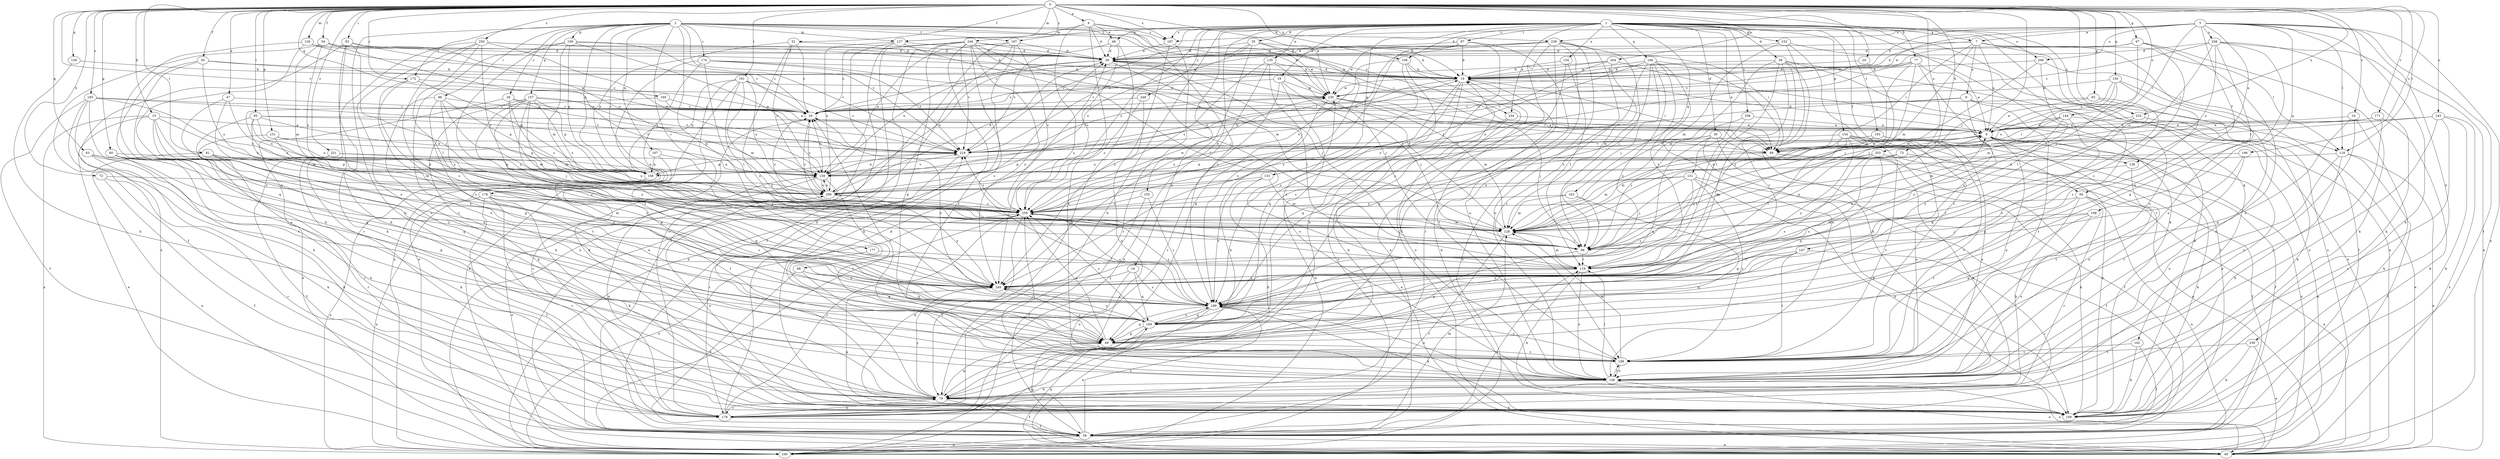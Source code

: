 strict digraph  {
0;
1;
2;
3;
4;
7;
8;
9;
15;
16;
18;
19;
20;
24;
28;
29;
35;
36;
38;
39;
47;
48;
49;
50;
52;
54;
56;
58;
60;
63;
65;
67;
68;
69;
72;
73;
77;
79;
81;
83;
85;
87;
88;
89;
99;
108;
109;
118;
119;
126;
127;
128;
131;
134;
135;
136;
139;
143;
144;
147;
148;
150;
151;
152;
153;
154;
155;
156;
157;
158;
159;
160;
162;
163;
166;
167;
168;
169;
171;
172;
174;
177;
178;
179;
185;
186;
187;
189;
191;
193;
197;
198;
203;
204;
206;
208;
209;
219;
230;
233;
234;
238;
239;
240;
246;
248;
249;
250;
251;
256;
259;
0 -> 4  [label=a];
0 -> 15  [label=b];
0 -> 20  [label=c];
0 -> 24  [label=c];
0 -> 47  [label=e];
0 -> 50  [label=f];
0 -> 52  [label=f];
0 -> 54  [label=f];
0 -> 60  [label=g];
0 -> 63  [label=g];
0 -> 65  [label=g];
0 -> 67  [label=g];
0 -> 72  [label=h];
0 -> 73  [label=h];
0 -> 77  [label=h];
0 -> 81  [label=i];
0 -> 83  [label=i];
0 -> 85  [label=i];
0 -> 99  [label=j];
0 -> 108  [label=k];
0 -> 118  [label=l];
0 -> 126  [label=m];
0 -> 127  [label=m];
0 -> 143  [label=o];
0 -> 144  [label=o];
0 -> 147  [label=o];
0 -> 150  [label=p];
0 -> 151  [label=p];
0 -> 159  [label=q];
0 -> 160  [label=q];
0 -> 171  [label=r];
0 -> 172  [label=r];
0 -> 185  [label=s];
0 -> 186  [label=s];
0 -> 187  [label=s];
0 -> 191  [label=t];
0 -> 203  [label=u];
0 -> 204  [label=u];
0 -> 219  [label=v];
0 -> 230  [label=w];
0 -> 233  [label=x];
0 -> 246  [label=y];
0 -> 250  [label=z];
0 -> 251  [label=z];
1 -> 7  [label=a];
1 -> 16  [label=b];
1 -> 18  [label=b];
1 -> 35  [label=d];
1 -> 36  [label=d];
1 -> 38  [label=d];
1 -> 48  [label=e];
1 -> 56  [label=f];
1 -> 79  [label=h];
1 -> 87  [label=i];
1 -> 108  [label=k];
1 -> 109  [label=k];
1 -> 131  [label=n];
1 -> 134  [label=n];
1 -> 135  [label=n];
1 -> 148  [label=o];
1 -> 152  [label=p];
1 -> 153  [label=p];
1 -> 154  [label=p];
1 -> 155  [label=p];
1 -> 162  [label=q];
1 -> 163  [label=q];
1 -> 166  [label=q];
1 -> 187  [label=s];
1 -> 193  [label=t];
1 -> 197  [label=t];
1 -> 206  [label=u];
1 -> 219  [label=v];
1 -> 233  [label=x];
1 -> 234  [label=x];
1 -> 248  [label=y];
1 -> 256  [label=z];
1 -> 259  [label=z];
2 -> 19  [label=b];
2 -> 28  [label=c];
2 -> 68  [label=g];
2 -> 79  [label=h];
2 -> 88  [label=i];
2 -> 89  [label=i];
2 -> 127  [label=m];
2 -> 156  [label=p];
2 -> 157  [label=p];
2 -> 158  [label=p];
2 -> 167  [label=q];
2 -> 172  [label=r];
2 -> 174  [label=r];
2 -> 177  [label=r];
2 -> 178  [label=r];
2 -> 197  [label=t];
2 -> 219  [label=v];
2 -> 230  [label=w];
2 -> 234  [label=x];
2 -> 238  [label=x];
3 -> 7  [label=a];
3 -> 19  [label=b];
3 -> 56  [label=f];
3 -> 58  [label=f];
3 -> 89  [label=i];
3 -> 109  [label=k];
3 -> 118  [label=l];
3 -> 136  [label=n];
3 -> 168  [label=q];
3 -> 187  [label=s];
3 -> 206  [label=u];
3 -> 208  [label=u];
3 -> 230  [label=w];
3 -> 238  [label=x];
3 -> 239  [label=x];
3 -> 240  [label=x];
4 -> 39  [label=d];
4 -> 48  [label=e];
4 -> 127  [label=m];
4 -> 148  [label=o];
4 -> 187  [label=s];
4 -> 189  [label=s];
4 -> 249  [label=y];
7 -> 8  [label=a];
7 -> 9  [label=a];
7 -> 19  [label=b];
7 -> 39  [label=d];
7 -> 89  [label=i];
7 -> 118  [label=l];
7 -> 128  [label=m];
7 -> 148  [label=o];
7 -> 240  [label=x];
8 -> 29  [label=c];
8 -> 118  [label=l];
8 -> 198  [label=t];
8 -> 249  [label=y];
8 -> 259  [label=z];
9 -> 19  [label=b];
9 -> 89  [label=i];
9 -> 136  [label=n];
9 -> 148  [label=o];
9 -> 219  [label=v];
15 -> 9  [label=a];
15 -> 49  [label=e];
15 -> 69  [label=g];
15 -> 189  [label=s];
15 -> 209  [label=u];
15 -> 240  [label=x];
15 -> 249  [label=y];
16 -> 148  [label=o];
16 -> 169  [label=q];
16 -> 189  [label=s];
16 -> 249  [label=y];
18 -> 29  [label=c];
18 -> 99  [label=j];
18 -> 148  [label=o];
18 -> 179  [label=r];
18 -> 230  [label=w];
19 -> 39  [label=d];
19 -> 69  [label=g];
19 -> 89  [label=i];
19 -> 139  [label=n];
19 -> 169  [label=q];
19 -> 189  [label=s];
19 -> 198  [label=t];
19 -> 230  [label=w];
20 -> 19  [label=b];
20 -> 99  [label=j];
24 -> 9  [label=a];
24 -> 109  [label=k];
24 -> 148  [label=o];
24 -> 169  [label=q];
28 -> 29  [label=c];
28 -> 49  [label=e];
28 -> 128  [label=m];
28 -> 219  [label=v];
28 -> 259  [label=z];
29 -> 9  [label=a];
29 -> 259  [label=z];
35 -> 39  [label=d];
35 -> 89  [label=i];
35 -> 189  [label=s];
35 -> 209  [label=u];
35 -> 219  [label=v];
35 -> 230  [label=w];
35 -> 249  [label=y];
36 -> 49  [label=e];
36 -> 58  [label=f];
36 -> 109  [label=k];
36 -> 169  [label=q];
36 -> 209  [label=u];
36 -> 219  [label=v];
38 -> 19  [label=b];
38 -> 49  [label=e];
38 -> 58  [label=f];
38 -> 79  [label=h];
38 -> 119  [label=l];
38 -> 128  [label=m];
38 -> 169  [label=q];
38 -> 189  [label=s];
39 -> 19  [label=b];
39 -> 89  [label=i];
39 -> 99  [label=j];
39 -> 119  [label=l];
39 -> 139  [label=n];
39 -> 209  [label=u];
47 -> 29  [label=c];
47 -> 128  [label=m];
47 -> 209  [label=u];
47 -> 249  [label=y];
48 -> 39  [label=d];
48 -> 79  [label=h];
48 -> 219  [label=v];
48 -> 259  [label=z];
49 -> 148  [label=o];
49 -> 169  [label=q];
49 -> 259  [label=z];
50 -> 19  [label=b];
50 -> 29  [label=c];
50 -> 148  [label=o];
50 -> 169  [label=q];
50 -> 259  [label=z];
52 -> 29  [label=c];
52 -> 39  [label=d];
52 -> 158  [label=p];
52 -> 189  [label=s];
52 -> 209  [label=u];
54 -> 29  [label=c];
54 -> 39  [label=d];
54 -> 58  [label=f];
54 -> 128  [label=m];
54 -> 139  [label=n];
54 -> 259  [label=z];
56 -> 49  [label=e];
56 -> 79  [label=h];
56 -> 179  [label=r];
56 -> 198  [label=t];
56 -> 240  [label=x];
56 -> 259  [label=z];
58 -> 49  [label=e];
58 -> 69  [label=g];
58 -> 119  [label=l];
58 -> 128  [label=m];
58 -> 189  [label=s];
58 -> 240  [label=x];
60 -> 79  [label=h];
60 -> 109  [label=k];
60 -> 139  [label=n];
60 -> 259  [label=z];
63 -> 69  [label=g];
63 -> 109  [label=k];
63 -> 158  [label=p];
63 -> 249  [label=y];
65 -> 9  [label=a];
65 -> 29  [label=c];
65 -> 69  [label=g];
65 -> 109  [label=k];
67 -> 39  [label=d];
67 -> 99  [label=j];
67 -> 109  [label=k];
67 -> 148  [label=o];
67 -> 189  [label=s];
67 -> 230  [label=w];
68 -> 58  [label=f];
68 -> 169  [label=q];
68 -> 198  [label=t];
68 -> 249  [label=y];
69 -> 198  [label=t];
69 -> 249  [label=y];
69 -> 259  [label=z];
72 -> 58  [label=f];
72 -> 179  [label=r];
72 -> 209  [label=u];
73 -> 109  [label=k];
73 -> 139  [label=n];
73 -> 189  [label=s];
77 -> 9  [label=a];
77 -> 19  [label=b];
77 -> 29  [label=c];
77 -> 99  [label=j];
77 -> 128  [label=m];
77 -> 189  [label=s];
77 -> 259  [label=z];
79 -> 9  [label=a];
79 -> 39  [label=d];
79 -> 58  [label=f];
79 -> 69  [label=g];
79 -> 109  [label=k];
79 -> 179  [label=r];
79 -> 249  [label=y];
81 -> 49  [label=e];
81 -> 139  [label=n];
81 -> 158  [label=p];
81 -> 179  [label=r];
81 -> 249  [label=y];
83 -> 39  [label=d];
83 -> 79  [label=h];
83 -> 99  [label=j];
83 -> 109  [label=k];
83 -> 139  [label=n];
83 -> 240  [label=x];
85 -> 9  [label=a];
85 -> 128  [label=m];
85 -> 139  [label=n];
85 -> 169  [label=q];
85 -> 209  [label=u];
85 -> 219  [label=v];
85 -> 259  [label=z];
87 -> 19  [label=b];
87 -> 29  [label=c];
87 -> 39  [label=d];
87 -> 79  [label=h];
87 -> 148  [label=o];
87 -> 249  [label=y];
88 -> 29  [label=c];
88 -> 79  [label=h];
88 -> 99  [label=j];
88 -> 158  [label=p];
88 -> 198  [label=t];
88 -> 249  [label=y];
89 -> 9  [label=a];
89 -> 79  [label=h];
89 -> 109  [label=k];
89 -> 128  [label=m];
99 -> 9  [label=a];
99 -> 69  [label=g];
99 -> 119  [label=l];
108 -> 19  [label=b];
108 -> 49  [label=e];
108 -> 189  [label=s];
108 -> 240  [label=x];
108 -> 259  [label=z];
109 -> 19  [label=b];
109 -> 209  [label=u];
118 -> 49  [label=e];
118 -> 58  [label=f];
118 -> 79  [label=h];
118 -> 139  [label=n];
118 -> 148  [label=o];
119 -> 9  [label=a];
119 -> 109  [label=k];
119 -> 128  [label=m];
119 -> 148  [label=o];
119 -> 249  [label=y];
126 -> 19  [label=b];
126 -> 29  [label=c];
126 -> 39  [label=d];
126 -> 79  [label=h];
126 -> 169  [label=q];
127 -> 39  [label=d];
127 -> 58  [label=f];
127 -> 119  [label=l];
127 -> 179  [label=r];
127 -> 209  [label=u];
128 -> 39  [label=d];
128 -> 58  [label=f];
128 -> 99  [label=j];
131 -> 58  [label=f];
131 -> 99  [label=j];
131 -> 109  [label=k];
131 -> 189  [label=s];
131 -> 198  [label=t];
131 -> 209  [label=u];
131 -> 259  [label=z];
134 -> 19  [label=b];
134 -> 69  [label=g];
134 -> 119  [label=l];
135 -> 19  [label=b];
135 -> 69  [label=g];
135 -> 99  [label=j];
135 -> 240  [label=x];
135 -> 259  [label=z];
136 -> 119  [label=l];
136 -> 198  [label=t];
139 -> 29  [label=c];
139 -> 49  [label=e];
139 -> 198  [label=t];
139 -> 209  [label=u];
139 -> 219  [label=v];
143 -> 9  [label=a];
143 -> 89  [label=i];
143 -> 109  [label=k];
143 -> 148  [label=o];
143 -> 179  [label=r];
143 -> 240  [label=x];
144 -> 9  [label=a];
144 -> 69  [label=g];
144 -> 89  [label=i];
144 -> 128  [label=m];
144 -> 189  [label=s];
144 -> 219  [label=v];
147 -> 119  [label=l];
147 -> 169  [label=q];
147 -> 179  [label=r];
147 -> 189  [label=s];
147 -> 198  [label=t];
148 -> 49  [label=e];
148 -> 79  [label=h];
148 -> 119  [label=l];
148 -> 198  [label=t];
148 -> 259  [label=z];
150 -> 9  [label=a];
150 -> 128  [label=m];
150 -> 148  [label=o];
150 -> 189  [label=s];
150 -> 209  [label=u];
150 -> 230  [label=w];
151 -> 89  [label=i];
151 -> 158  [label=p];
151 -> 179  [label=r];
151 -> 249  [label=y];
152 -> 39  [label=d];
152 -> 49  [label=e];
152 -> 128  [label=m];
152 -> 198  [label=t];
152 -> 249  [label=y];
153 -> 79  [label=h];
153 -> 128  [label=m];
153 -> 189  [label=s];
153 -> 209  [label=u];
154 -> 58  [label=f];
154 -> 89  [label=i];
154 -> 109  [label=k];
154 -> 119  [label=l];
154 -> 148  [label=o];
154 -> 198  [label=t];
154 -> 219  [label=v];
154 -> 240  [label=x];
154 -> 249  [label=y];
155 -> 58  [label=f];
155 -> 189  [label=s];
155 -> 259  [label=z];
156 -> 39  [label=d];
156 -> 128  [label=m];
156 -> 139  [label=n];
156 -> 148  [label=o];
156 -> 158  [label=p];
156 -> 219  [label=v];
156 -> 249  [label=y];
157 -> 29  [label=c];
157 -> 69  [label=g];
157 -> 109  [label=k];
157 -> 128  [label=m];
157 -> 158  [label=p];
157 -> 189  [label=s];
157 -> 219  [label=v];
157 -> 249  [label=y];
157 -> 259  [label=z];
158 -> 19  [label=b];
158 -> 198  [label=t];
158 -> 240  [label=x];
159 -> 19  [label=b];
159 -> 79  [label=h];
160 -> 9  [label=a];
160 -> 29  [label=c];
160 -> 259  [label=z];
162 -> 58  [label=f];
162 -> 109  [label=k];
162 -> 198  [label=t];
163 -> 69  [label=g];
163 -> 99  [label=j];
163 -> 128  [label=m];
163 -> 259  [label=z];
166 -> 19  [label=b];
166 -> 79  [label=h];
166 -> 89  [label=i];
166 -> 99  [label=j];
166 -> 119  [label=l];
166 -> 148  [label=o];
166 -> 240  [label=x];
166 -> 249  [label=y];
166 -> 259  [label=z];
167 -> 99  [label=j];
167 -> 158  [label=p];
167 -> 169  [label=q];
168 -> 69  [label=g];
168 -> 99  [label=j];
168 -> 128  [label=m];
168 -> 148  [label=o];
169 -> 69  [label=g];
169 -> 189  [label=s];
169 -> 240  [label=x];
169 -> 249  [label=y];
169 -> 259  [label=z];
171 -> 9  [label=a];
171 -> 109  [label=k];
171 -> 148  [label=o];
171 -> 259  [label=z];
172 -> 69  [label=g];
172 -> 158  [label=p];
172 -> 189  [label=s];
172 -> 230  [label=w];
174 -> 19  [label=b];
174 -> 49  [label=e];
174 -> 89  [label=i];
174 -> 119  [label=l];
174 -> 219  [label=v];
174 -> 240  [label=x];
177 -> 69  [label=g];
177 -> 119  [label=l];
178 -> 58  [label=f];
178 -> 109  [label=k];
178 -> 128  [label=m];
178 -> 179  [label=r];
178 -> 189  [label=s];
178 -> 240  [label=x];
178 -> 259  [label=z];
179 -> 19  [label=b];
179 -> 29  [label=c];
179 -> 58  [label=f];
179 -> 79  [label=h];
179 -> 139  [label=n];
179 -> 219  [label=v];
179 -> 259  [label=z];
185 -> 29  [label=c];
185 -> 58  [label=f];
185 -> 69  [label=g];
185 -> 79  [label=h];
185 -> 198  [label=t];
185 -> 209  [label=u];
185 -> 219  [label=v];
186 -> 119  [label=l];
186 -> 158  [label=p];
186 -> 198  [label=t];
187 -> 39  [label=d];
187 -> 179  [label=r];
187 -> 249  [label=y];
189 -> 29  [label=c];
189 -> 49  [label=e];
189 -> 69  [label=g];
189 -> 109  [label=k];
189 -> 148  [label=o];
189 -> 169  [label=q];
189 -> 259  [label=z];
191 -> 49  [label=e];
191 -> 109  [label=k];
191 -> 128  [label=m];
191 -> 158  [label=p];
191 -> 209  [label=u];
191 -> 219  [label=v];
191 -> 230  [label=w];
191 -> 249  [label=y];
193 -> 128  [label=m];
193 -> 148  [label=o];
193 -> 198  [label=t];
193 -> 219  [label=v];
197 -> 39  [label=d];
197 -> 49  [label=e];
197 -> 109  [label=k];
197 -> 139  [label=n];
197 -> 240  [label=x];
197 -> 259  [label=z];
198 -> 9  [label=a];
198 -> 29  [label=c];
198 -> 128  [label=m];
198 -> 148  [label=o];
198 -> 189  [label=s];
203 -> 58  [label=f];
203 -> 128  [label=m];
203 -> 158  [label=p];
203 -> 169  [label=q];
203 -> 189  [label=s];
204 -> 19  [label=b];
204 -> 29  [label=c];
204 -> 109  [label=k];
204 -> 128  [label=m];
204 -> 219  [label=v];
206 -> 19  [label=b];
206 -> 58  [label=f];
206 -> 119  [label=l];
206 -> 128  [label=m];
208 -> 29  [label=c];
208 -> 39  [label=d];
208 -> 49  [label=e];
208 -> 69  [label=g];
208 -> 89  [label=i];
208 -> 109  [label=k];
208 -> 169  [label=q];
208 -> 209  [label=u];
209 -> 29  [label=c];
209 -> 39  [label=d];
209 -> 139  [label=n];
209 -> 249  [label=y];
209 -> 259  [label=z];
219 -> 139  [label=n];
219 -> 158  [label=p];
219 -> 179  [label=r];
230 -> 29  [label=c];
230 -> 79  [label=h];
230 -> 89  [label=i];
230 -> 99  [label=j];
230 -> 128  [label=m];
230 -> 219  [label=v];
233 -> 9  [label=a];
233 -> 49  [label=e];
233 -> 249  [label=y];
234 -> 9  [label=a];
234 -> 49  [label=e];
234 -> 148  [label=o];
238 -> 39  [label=d];
238 -> 99  [label=j];
238 -> 139  [label=n];
238 -> 148  [label=o];
238 -> 179  [label=r];
238 -> 189  [label=s];
238 -> 198  [label=t];
238 -> 230  [label=w];
238 -> 240  [label=x];
239 -> 49  [label=e];
239 -> 109  [label=k];
239 -> 198  [label=t];
240 -> 9  [label=a];
240 -> 39  [label=d];
240 -> 230  [label=w];
246 -> 19  [label=b];
246 -> 29  [label=c];
246 -> 39  [label=d];
246 -> 58  [label=f];
246 -> 69  [label=g];
246 -> 79  [label=h];
246 -> 99  [label=j];
246 -> 128  [label=m];
246 -> 189  [label=s];
246 -> 198  [label=t];
246 -> 219  [label=v];
246 -> 249  [label=y];
248 -> 29  [label=c];
248 -> 148  [label=o];
248 -> 259  [label=z];
249 -> 109  [label=k];
249 -> 189  [label=s];
250 -> 39  [label=d];
250 -> 119  [label=l];
250 -> 139  [label=n];
250 -> 148  [label=o];
250 -> 179  [label=r];
250 -> 189  [label=s];
250 -> 230  [label=w];
250 -> 259  [label=z];
251 -> 58  [label=f];
251 -> 109  [label=k];
251 -> 139  [label=n];
251 -> 209  [label=u];
256 -> 9  [label=a];
256 -> 99  [label=j];
256 -> 249  [label=y];
259 -> 29  [label=c];
259 -> 109  [label=k];
259 -> 128  [label=m];
259 -> 189  [label=s];
259 -> 219  [label=v];
259 -> 230  [label=w];
259 -> 240  [label=x];
}
